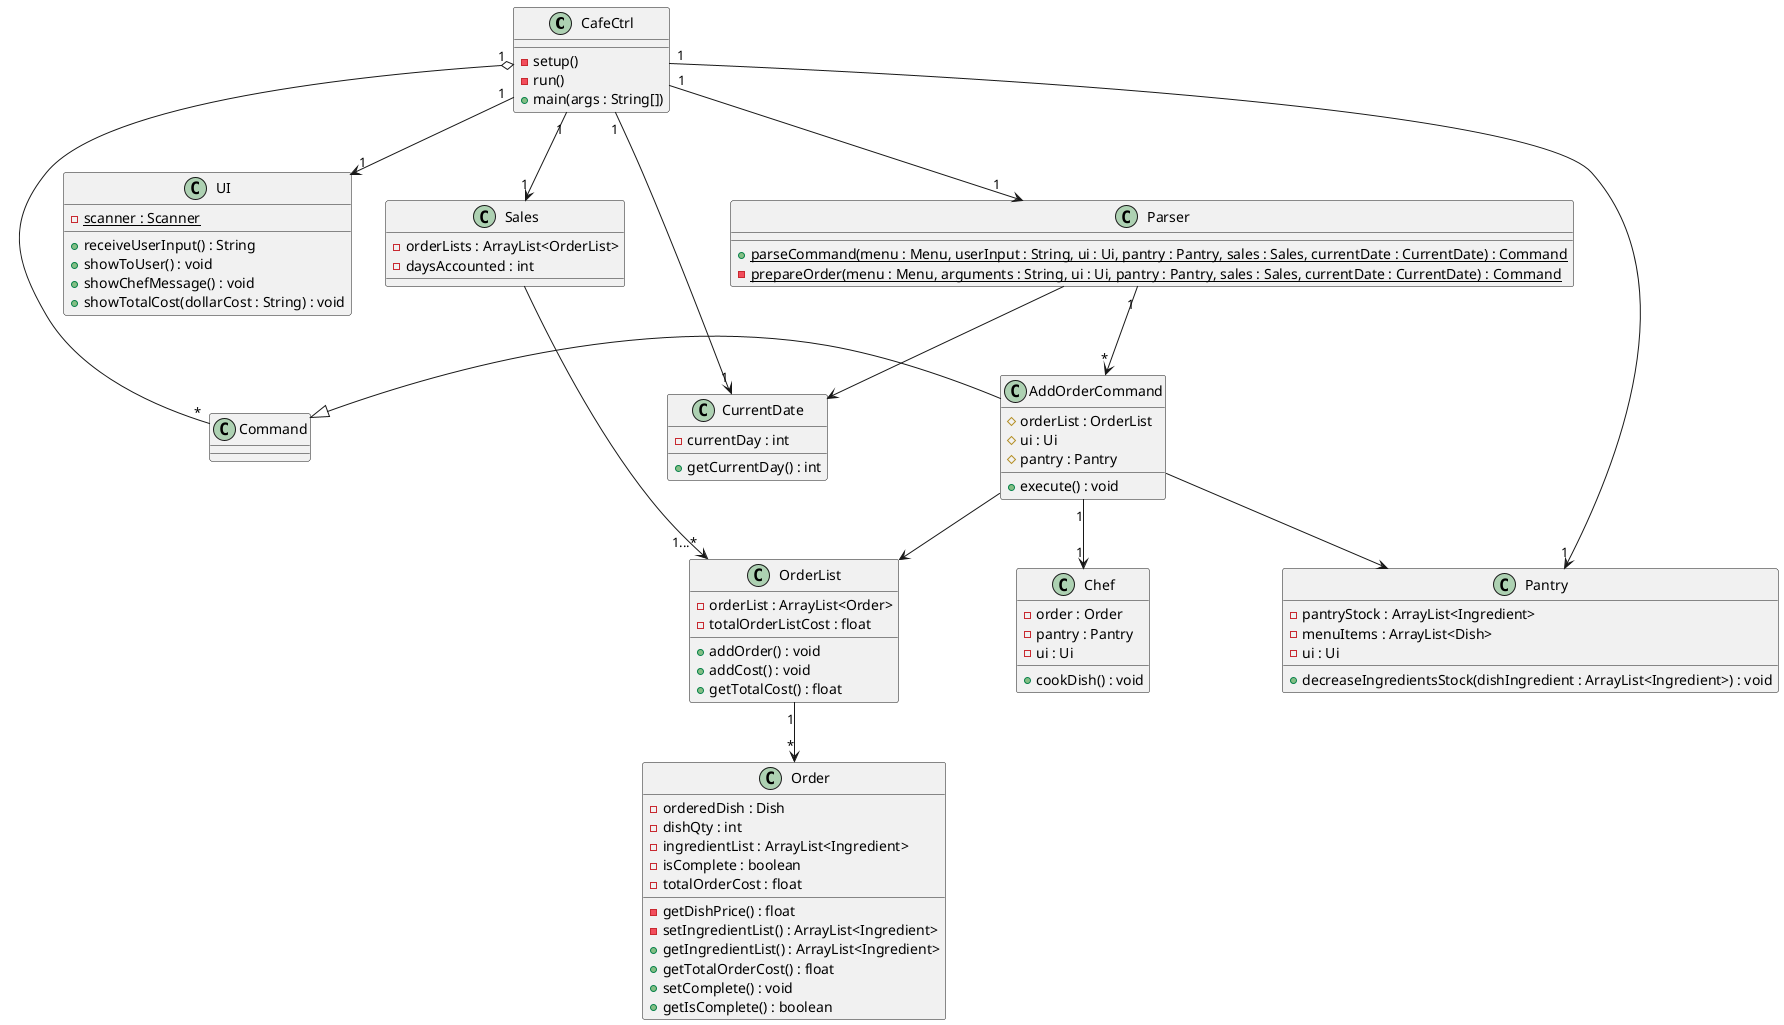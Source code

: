 @startuml
'https://plantuml.com/class-diagram

CafeCtrl "1" --> "1" UI
CafeCtrl "1" --> "1" Parser
CafeCtrl "1" --> "1" Sales
CafeCtrl "1" --> "1" Pantry
CafeCtrl "1" --> "1" CurrentDate
CafeCtrl "1" o-- "*" Command

Command <|- AddOrderCommand
Parser "1" --> "*" AddOrderCommand
Parser --> CurrentDate
AddOrderCommand --> OrderList
AddOrderCommand "1" --> "1" Chef
AddOrderCommand --> Pantry
OrderList "1" --> "*" Order
Sales --> "1...*" OrderList

class CafeCtrl {
- setup()
- run()
+ main(args : String[])
}

class Command {

}

class UI {
{static} - scanner : Scanner
+ receiveUserInput() : String
+ showToUser() : void
+ showChefMessage() : void
+ showTotalCost(dollarCost : String) : void
}

class AddOrderCommand {
# orderList : OrderList
# ui : Ui
# pantry : Pantry
+ execute() : void
}

class Parser {
{static} + parseCommand(menu : Menu, userInput : String, ui : Ui, pantry : Pantry, sales : Sales, currentDate : CurrentDate) : Command
{static} - prepareOrder(menu : Menu, arguments : String, ui : Ui, pantry : Pantry, sales : Sales, currentDate : CurrentDate) : Command
}

class OrderList {
- orderList : ArrayList<Order>
- totalOrderListCost : float
+ addOrder() : void
+ addCost() : void
+ getTotalCost() : float
}

class Order {
- orderedDish : Dish
- dishQty : int
- ingredientList : ArrayList<Ingredient>
- isComplete : boolean
- totalOrderCost : float
- getDishPrice() : float
- setIngredientList() : ArrayList<Ingredient>
+ getIngredientList() : ArrayList<Ingredient>
+ getTotalOrderCost() : float
+ setComplete() : void
+ getIsComplete() : boolean
}

class Chef {
- order : Order
- pantry : Pantry
- ui : Ui
+ cookDish() : void
}

class Pantry {
- pantryStock : ArrayList<Ingredient>
- menuItems : ArrayList<Dish>
- ui : Ui
+ decreaseIngredientsStock(dishIngredient : ArrayList<Ingredient>) : void
}

class Sales {
- orderLists : ArrayList<OrderList>
- daysAccounted : int
}

class CurrentDate {
- currentDay : int
+ getCurrentDay() : int
}

@enduml